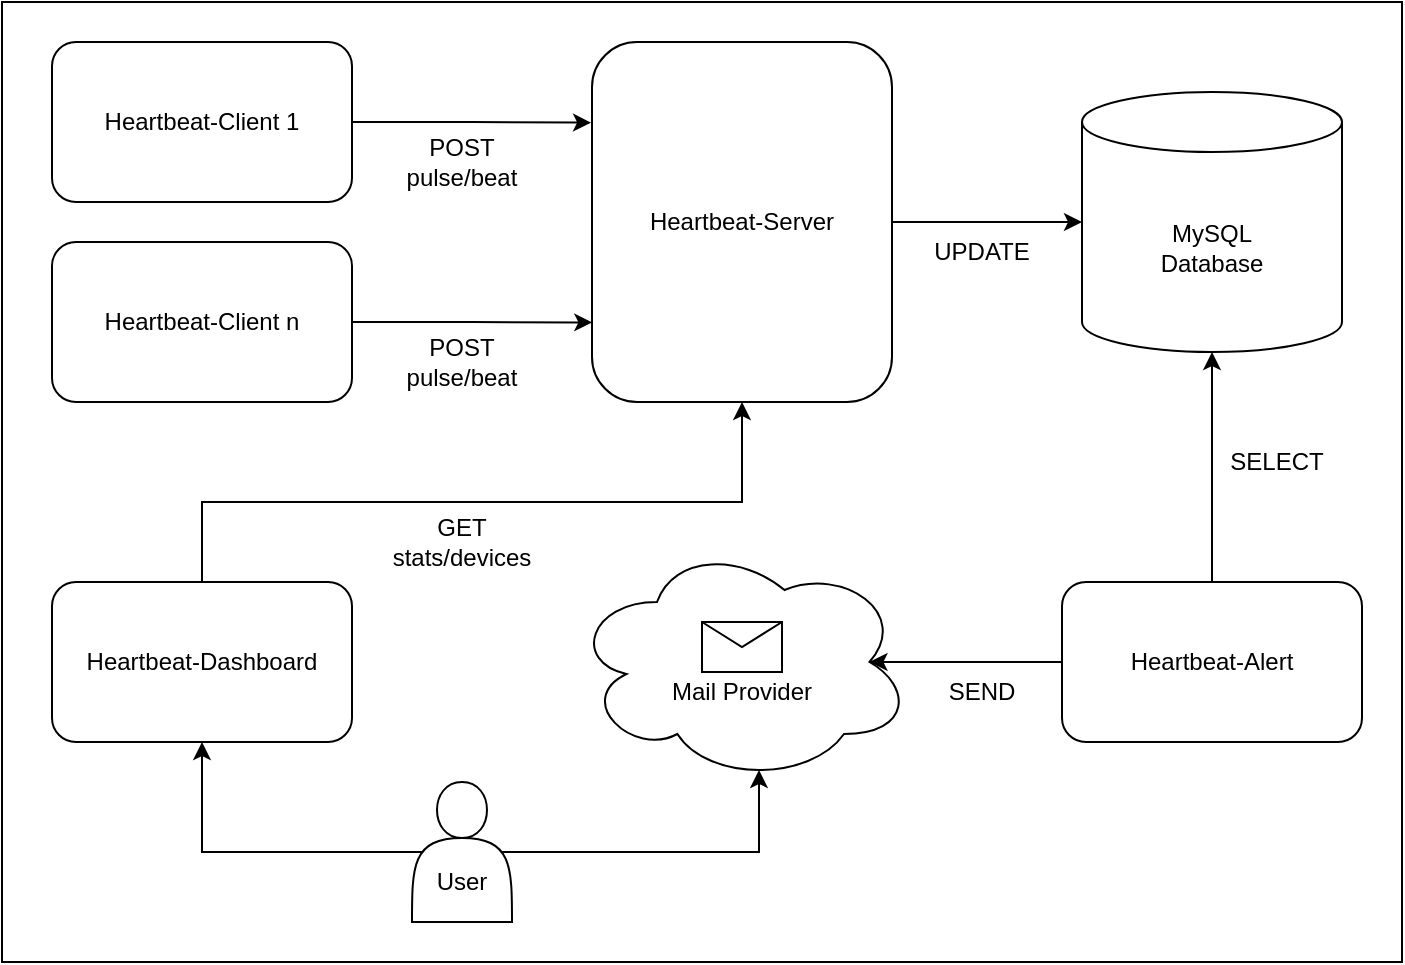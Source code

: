 <mxfile version="14.8.2" type="device"><diagram id="urum2sReF2SWw6sW1oLz" name="Page-1"><mxGraphModel dx="1422" dy="-408" grid="1" gridSize="10" guides="1" tooltips="1" connect="1" arrows="1" fold="1" page="1" pageScale="1" pageWidth="850" pageHeight="1100" math="0" shadow="0"><root><mxCell id="0"/><mxCell id="1" parent="0"/><mxCell id="ZYhmjzH-CFL-IKlBjdEs-1" value="" style="rounded=0;whiteSpace=wrap;html=1;" vertex="1" parent="1"><mxGeometry x="70" y="1200" width="700" height="480" as="geometry"/></mxCell><mxCell id="D7fp53eeWqVr5qqpUStJ-65" style="edgeStyle=orthogonalEdgeStyle;rounded=0;orthogonalLoop=1;jettySize=auto;html=1;entryX=-0.003;entryY=0.224;entryDx=0;entryDy=0;entryPerimeter=0;" parent="1" source="D7fp53eeWqVr5qqpUStJ-66" target="D7fp53eeWqVr5qqpUStJ-76" edge="1"><mxGeometry relative="1" as="geometry"/></mxCell><mxCell id="D7fp53eeWqVr5qqpUStJ-66" value="Heartbeat-Client 1" style="rounded=1;whiteSpace=wrap;html=1;" parent="1" vertex="1"><mxGeometry x="95" y="1220" width="150" height="80" as="geometry"/></mxCell><mxCell id="D7fp53eeWqVr5qqpUStJ-67" value="&lt;br&gt;&lt;br&gt;Mail Provider" style="ellipse;shape=cloud;whiteSpace=wrap;html=1;" parent="1" vertex="1"><mxGeometry x="355" y="1470" width="170" height="120" as="geometry"/></mxCell><mxCell id="D7fp53eeWqVr5qqpUStJ-68" value="MySQL&lt;br&gt;Database" style="shape=cylinder3;whiteSpace=wrap;html=1;boundedLbl=1;backgroundOutline=1;size=15;" parent="1" vertex="1"><mxGeometry x="610" y="1245" width="130" height="130" as="geometry"/></mxCell><mxCell id="D7fp53eeWqVr5qqpUStJ-69" value="" style="shape=message;html=1;whiteSpace=wrap;html=1;outlineConnect=0;" parent="1" vertex="1"><mxGeometry x="420" y="1510" width="40" height="25" as="geometry"/></mxCell><mxCell id="D7fp53eeWqVr5qqpUStJ-70" style="edgeStyle=orthogonalEdgeStyle;rounded=0;orthogonalLoop=1;jettySize=auto;html=1;entryX=0.001;entryY=0.779;entryDx=0;entryDy=0;entryPerimeter=0;" parent="1" source="D7fp53eeWqVr5qqpUStJ-71" target="D7fp53eeWqVr5qqpUStJ-76" edge="1"><mxGeometry relative="1" as="geometry"/></mxCell><mxCell id="D7fp53eeWqVr5qqpUStJ-71" value="Heartbeat-Client n" style="rounded=1;whiteSpace=wrap;html=1;" parent="1" vertex="1"><mxGeometry x="95" y="1320" width="150" height="80" as="geometry"/></mxCell><mxCell id="D7fp53eeWqVr5qqpUStJ-72" style="edgeStyle=orthogonalEdgeStyle;rounded=0;orthogonalLoop=1;jettySize=auto;html=1;entryX=0.5;entryY=1;entryDx=0;entryDy=0;entryPerimeter=0;" parent="1" source="D7fp53eeWqVr5qqpUStJ-74" target="D7fp53eeWqVr5qqpUStJ-68" edge="1"><mxGeometry relative="1" as="geometry"><mxPoint x="685" y="1400" as="targetPoint"/></mxGeometry></mxCell><mxCell id="D7fp53eeWqVr5qqpUStJ-73" style="edgeStyle=orthogonalEdgeStyle;rounded=0;orthogonalLoop=1;jettySize=auto;html=1;entryX=0.875;entryY=0.5;entryDx=0;entryDy=0;entryPerimeter=0;" parent="1" source="D7fp53eeWqVr5qqpUStJ-74" target="D7fp53eeWqVr5qqpUStJ-67" edge="1"><mxGeometry relative="1" as="geometry"/></mxCell><mxCell id="D7fp53eeWqVr5qqpUStJ-74" value="Heartbeat-Alert" style="rounded=1;whiteSpace=wrap;html=1;" parent="1" vertex="1"><mxGeometry x="600" y="1490" width="150" height="80" as="geometry"/></mxCell><mxCell id="D7fp53eeWqVr5qqpUStJ-75" style="edgeStyle=orthogonalEdgeStyle;rounded=0;orthogonalLoop=1;jettySize=auto;html=1;entryX=0;entryY=0.5;entryDx=0;entryDy=0;entryPerimeter=0;" parent="1" source="D7fp53eeWqVr5qqpUStJ-76" target="D7fp53eeWqVr5qqpUStJ-68" edge="1"><mxGeometry relative="1" as="geometry"/></mxCell><mxCell id="D7fp53eeWqVr5qqpUStJ-76" value="Heartbeat-Server" style="rounded=1;whiteSpace=wrap;html=1;" parent="1" vertex="1"><mxGeometry x="365" y="1220" width="150" height="180" as="geometry"/></mxCell><mxCell id="D7fp53eeWqVr5qqpUStJ-77" value="POST pulse/beat" style="text;html=1;strokeColor=none;fillColor=none;align=center;verticalAlign=middle;whiteSpace=wrap;rounded=0;" parent="1" vertex="1"><mxGeometry x="260" y="1270" width="80" height="20" as="geometry"/></mxCell><mxCell id="D7fp53eeWqVr5qqpUStJ-78" value="GET stats/devices" style="text;html=1;strokeColor=none;fillColor=none;align=center;verticalAlign=middle;whiteSpace=wrap;rounded=0;" parent="1" vertex="1"><mxGeometry x="270" y="1460" width="60" height="20" as="geometry"/></mxCell><mxCell id="D7fp53eeWqVr5qqpUStJ-79" value="UPDATE" style="text;html=1;strokeColor=none;fillColor=none;align=center;verticalAlign=middle;whiteSpace=wrap;rounded=0;" parent="1" vertex="1"><mxGeometry x="540" y="1320" width="40" height="10" as="geometry"/></mxCell><mxCell id="D7fp53eeWqVr5qqpUStJ-80" value="SELECT" style="text;html=1;strokeColor=none;fillColor=none;align=center;verticalAlign=middle;whiteSpace=wrap;rounded=0;" parent="1" vertex="1"><mxGeometry x="685" y="1420" width="45" height="20" as="geometry"/></mxCell><mxCell id="D7fp53eeWqVr5qqpUStJ-81" value="SEND" style="text;html=1;strokeColor=none;fillColor=none;align=center;verticalAlign=middle;whiteSpace=wrap;rounded=0;" parent="1" vertex="1"><mxGeometry x="520" y="1535" width="80" height="20" as="geometry"/></mxCell><mxCell id="D7fp53eeWqVr5qqpUStJ-83" style="edgeStyle=orthogonalEdgeStyle;rounded=0;orthogonalLoop=1;jettySize=auto;html=1;entryX=0.5;entryY=1;entryDx=0;entryDy=0;exitX=0.5;exitY=0;exitDx=0;exitDy=0;" parent="1" source="D7fp53eeWqVr5qqpUStJ-82" target="D7fp53eeWqVr5qqpUStJ-76" edge="1"><mxGeometry relative="1" as="geometry"><mxPoint x="155" y="1480" as="sourcePoint"/><Array as="points"><mxPoint x="170" y="1450"/><mxPoint x="440" y="1450"/></Array></mxGeometry></mxCell><mxCell id="D7fp53eeWqVr5qqpUStJ-82" value="Heartbeat-Dashboard" style="rounded=1;whiteSpace=wrap;html=1;" parent="1" vertex="1"><mxGeometry x="95" y="1490" width="150" height="80" as="geometry"/></mxCell><mxCell id="D7fp53eeWqVr5qqpUStJ-84" value="POST pulse/beat" style="text;html=1;strokeColor=none;fillColor=none;align=center;verticalAlign=middle;whiteSpace=wrap;rounded=0;" parent="1" vertex="1"><mxGeometry x="260" y="1370" width="80" height="20" as="geometry"/></mxCell><mxCell id="D7fp53eeWqVr5qqpUStJ-86" style="edgeStyle=orthogonalEdgeStyle;rounded=0;orthogonalLoop=1;jettySize=auto;html=1;entryX=0.5;entryY=1;entryDx=0;entryDy=0;exitX=0.1;exitY=0.5;exitDx=0;exitDy=0;exitPerimeter=0;" parent="1" source="D7fp53eeWqVr5qqpUStJ-85" target="D7fp53eeWqVr5qqpUStJ-82" edge="1"><mxGeometry relative="1" as="geometry"/></mxCell><mxCell id="D7fp53eeWqVr5qqpUStJ-87" style="edgeStyle=orthogonalEdgeStyle;rounded=0;orthogonalLoop=1;jettySize=auto;html=1;exitX=0.9;exitY=0.5;exitDx=0;exitDy=0;exitPerimeter=0;entryX=0.55;entryY=0.95;entryDx=0;entryDy=0;entryPerimeter=0;" parent="1" source="D7fp53eeWqVr5qqpUStJ-85" target="D7fp53eeWqVr5qqpUStJ-67" edge="1"><mxGeometry relative="1" as="geometry"><Array as="points"><mxPoint x="449" y="1625"/></Array></mxGeometry></mxCell><mxCell id="D7fp53eeWqVr5qqpUStJ-85" value="&lt;br&gt;&lt;br&gt;User" style="shape=actor;whiteSpace=wrap;html=1;" parent="1" vertex="1"><mxGeometry x="275" y="1590" width="50" height="70" as="geometry"/></mxCell></root></mxGraphModel></diagram></mxfile>